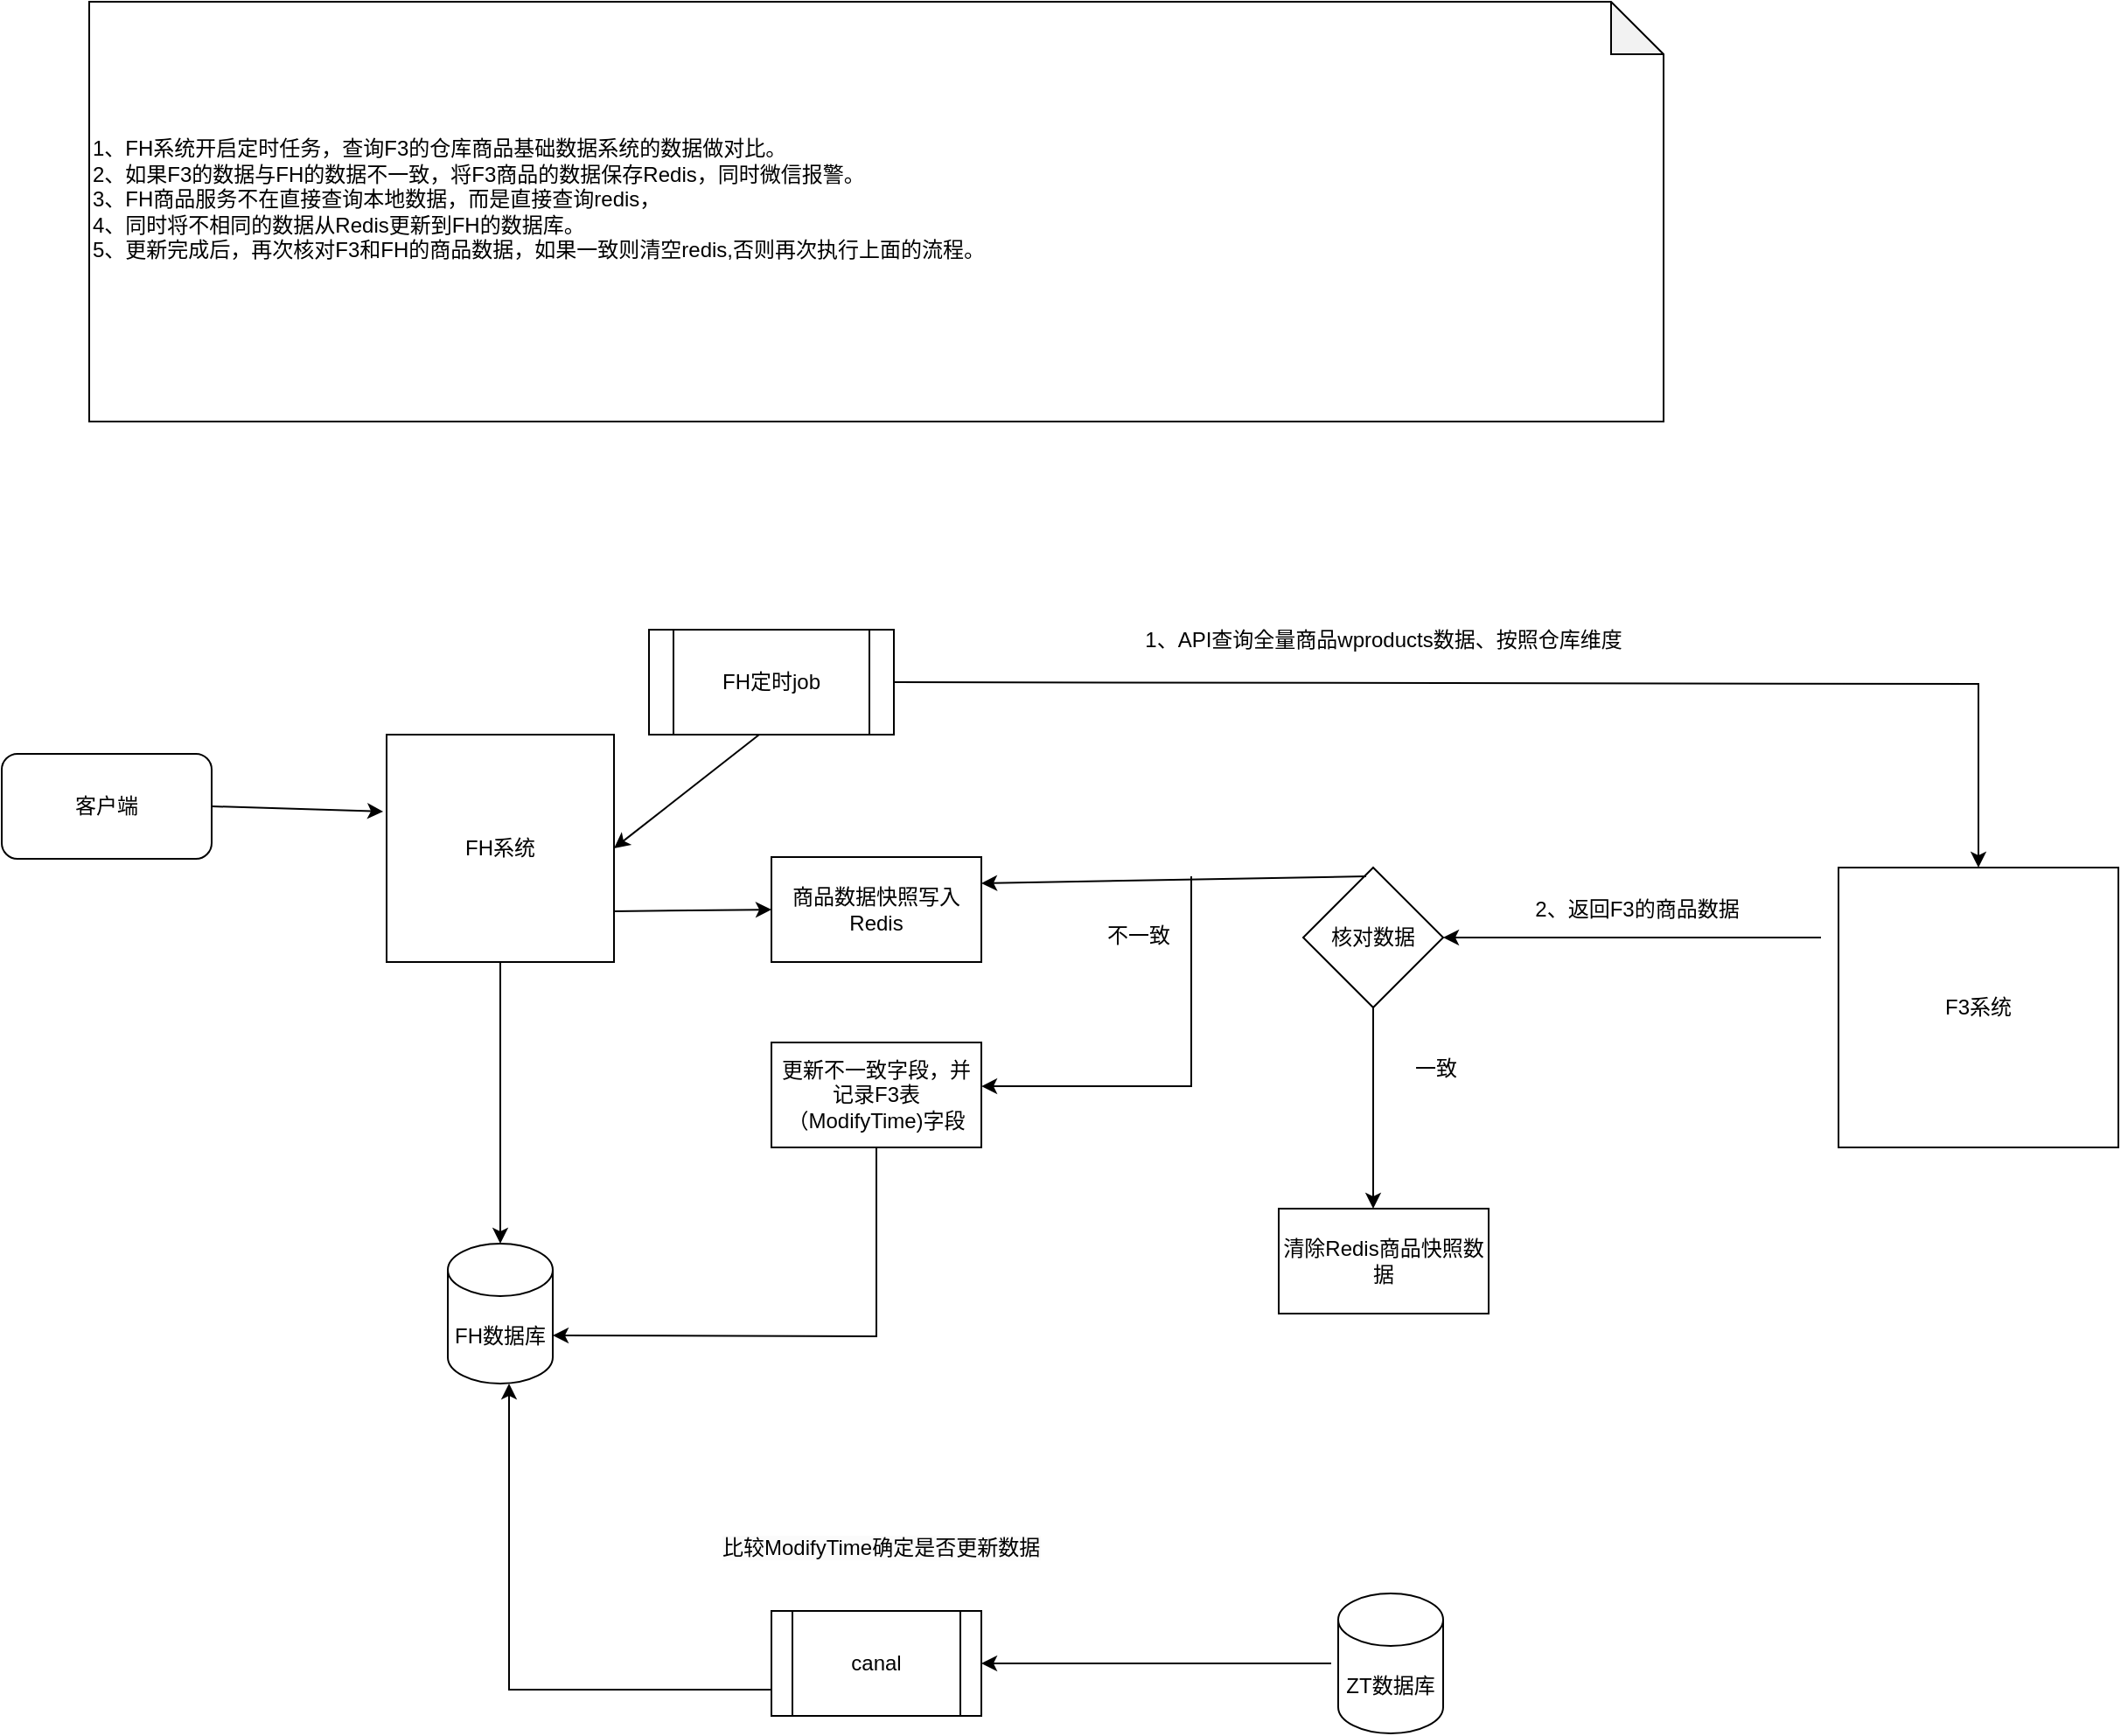 <mxfile version="24.3.1" type="github">
  <diagram name="第 1 页" id="SwOGUWTqTxj4O2KYx5Az">
    <mxGraphModel dx="2261" dy="1915" grid="1" gridSize="10" guides="1" tooltips="1" connect="1" arrows="1" fold="1" page="1" pageScale="1" pageWidth="827" pageHeight="1169" math="0" shadow="0">
      <root>
        <mxCell id="0" />
        <mxCell id="1" parent="0" />
        <mxCell id="I23bi3BN3UNWPdhFbxeZ-1" value="FH系统" style="whiteSpace=wrap;html=1;aspect=fixed;" parent="1" vertex="1">
          <mxGeometry x="-150" y="149" width="130" height="130" as="geometry" />
        </mxCell>
        <mxCell id="I23bi3BN3UNWPdhFbxeZ-2" value="FH数据库" style="shape=cylinder3;whiteSpace=wrap;html=1;boundedLbl=1;backgroundOutline=1;size=15;" parent="1" vertex="1">
          <mxGeometry x="-115" y="440" width="60" height="80" as="geometry" />
        </mxCell>
        <mxCell id="I23bi3BN3UNWPdhFbxeZ-3" value="F3系统" style="whiteSpace=wrap;html=1;aspect=fixed;" parent="1" vertex="1">
          <mxGeometry x="680" y="225" width="160" height="160" as="geometry" />
        </mxCell>
        <mxCell id="I23bi3BN3UNWPdhFbxeZ-5" value="" style="endArrow=classic;html=1;rounded=0;exitX=0.5;exitY=1;exitDx=0;exitDy=0;entryX=0.5;entryY=0;entryDx=0;entryDy=0;entryPerimeter=0;" parent="1" source="I23bi3BN3UNWPdhFbxeZ-1" target="I23bi3BN3UNWPdhFbxeZ-2" edge="1">
          <mxGeometry width="50" height="50" relative="1" as="geometry">
            <mxPoint x="370" y="370" as="sourcePoint" />
            <mxPoint x="420" y="320" as="targetPoint" />
          </mxGeometry>
        </mxCell>
        <mxCell id="I23bi3BN3UNWPdhFbxeZ-6" value="FH定时job" style="shape=process;whiteSpace=wrap;html=1;backgroundOutline=1;" parent="1" vertex="1">
          <mxGeometry y="89" width="140" height="60" as="geometry" />
        </mxCell>
        <mxCell id="I23bi3BN3UNWPdhFbxeZ-7" value="" style="endArrow=classic;html=1;rounded=0;entryX=0.5;entryY=0;entryDx=0;entryDy=0;exitX=1;exitY=0.5;exitDx=0;exitDy=0;" parent="1" source="I23bi3BN3UNWPdhFbxeZ-6" target="I23bi3BN3UNWPdhFbxeZ-3" edge="1">
          <mxGeometry width="50" height="50" relative="1" as="geometry">
            <mxPoint x="370" y="140" as="sourcePoint" />
            <mxPoint x="580" y="140" as="targetPoint" />
            <Array as="points">
              <mxPoint x="760" y="120" />
            </Array>
          </mxGeometry>
        </mxCell>
        <mxCell id="I23bi3BN3UNWPdhFbxeZ-8" value="1、API查询全量商品wproducts数据、按照仓库维度" style="text;html=1;align=center;verticalAlign=middle;whiteSpace=wrap;rounded=0;" parent="1" vertex="1">
          <mxGeometry x="270" y="80" width="300" height="30" as="geometry" />
        </mxCell>
        <mxCell id="I23bi3BN3UNWPdhFbxeZ-9" value="" style="endArrow=classic;html=1;rounded=0;exitX=0.45;exitY=1;exitDx=0;exitDy=0;exitPerimeter=0;entryX=1;entryY=0.5;entryDx=0;entryDy=0;" parent="1" source="I23bi3BN3UNWPdhFbxeZ-6" target="I23bi3BN3UNWPdhFbxeZ-1" edge="1">
          <mxGeometry width="50" height="50" relative="1" as="geometry">
            <mxPoint x="420" y="270" as="sourcePoint" />
            <mxPoint x="470" y="220" as="targetPoint" />
          </mxGeometry>
        </mxCell>
        <mxCell id="I23bi3BN3UNWPdhFbxeZ-10" value="客户端" style="rounded=1;whiteSpace=wrap;html=1;" parent="1" vertex="1">
          <mxGeometry x="-370" y="160" width="120" height="60" as="geometry" />
        </mxCell>
        <mxCell id="I23bi3BN3UNWPdhFbxeZ-11" value="" style="endArrow=classic;html=1;rounded=0;exitX=1;exitY=0.5;exitDx=0;exitDy=0;entryX=-0.015;entryY=0.338;entryDx=0;entryDy=0;entryPerimeter=0;" parent="1" source="I23bi3BN3UNWPdhFbxeZ-10" target="I23bi3BN3UNWPdhFbxeZ-1" edge="1">
          <mxGeometry width="50" height="50" relative="1" as="geometry">
            <mxPoint x="160" y="380" as="sourcePoint" />
            <mxPoint x="210" y="330" as="targetPoint" />
          </mxGeometry>
        </mxCell>
        <mxCell id="I23bi3BN3UNWPdhFbxeZ-12" value="核对数据" style="rhombus;whiteSpace=wrap;html=1;" parent="1" vertex="1">
          <mxGeometry x="374" y="225" width="80" height="80" as="geometry" />
        </mxCell>
        <mxCell id="I23bi3BN3UNWPdhFbxeZ-13" value="" style="endArrow=classic;html=1;rounded=0;entryX=1;entryY=0.5;entryDx=0;entryDy=0;" parent="1" target="I23bi3BN3UNWPdhFbxeZ-12" edge="1">
          <mxGeometry width="50" height="50" relative="1" as="geometry">
            <mxPoint x="670" y="265" as="sourcePoint" />
            <mxPoint x="670" y="290" as="targetPoint" />
          </mxGeometry>
        </mxCell>
        <mxCell id="I23bi3BN3UNWPdhFbxeZ-14" value="" style="endArrow=classic;html=1;rounded=0;entryX=1;entryY=0.25;entryDx=0;entryDy=0;" parent="1" target="I23bi3BN3UNWPdhFbxeZ-19" edge="1">
          <mxGeometry width="50" height="50" relative="1" as="geometry">
            <mxPoint x="410" y="230" as="sourcePoint" />
            <mxPoint x="220" y="230" as="targetPoint" />
          </mxGeometry>
        </mxCell>
        <mxCell id="I23bi3BN3UNWPdhFbxeZ-16" value="" style="endArrow=classic;html=1;rounded=0;exitX=0.5;exitY=1;exitDx=0;exitDy=0;" parent="1" source="I23bi3BN3UNWPdhFbxeZ-12" edge="1">
          <mxGeometry width="50" height="50" relative="1" as="geometry">
            <mxPoint x="360" y="380" as="sourcePoint" />
            <mxPoint x="414" y="420" as="targetPoint" />
          </mxGeometry>
        </mxCell>
        <mxCell id="I23bi3BN3UNWPdhFbxeZ-17" value="一致" style="text;html=1;align=center;verticalAlign=middle;whiteSpace=wrap;rounded=0;" parent="1" vertex="1">
          <mxGeometry x="420" y="325" width="60" height="30" as="geometry" />
        </mxCell>
        <mxCell id="I23bi3BN3UNWPdhFbxeZ-18" value="不一致" style="text;html=1;align=center;verticalAlign=middle;whiteSpace=wrap;rounded=0;" parent="1" vertex="1">
          <mxGeometry x="250" y="249" width="60" height="30" as="geometry" />
        </mxCell>
        <mxCell id="I23bi3BN3UNWPdhFbxeZ-19" value="商品数据快照写入Redis" style="rounded=0;whiteSpace=wrap;html=1;" parent="1" vertex="1">
          <mxGeometry x="70" y="219" width="120" height="60" as="geometry" />
        </mxCell>
        <mxCell id="I23bi3BN3UNWPdhFbxeZ-21" value="" style="endArrow=classic;html=1;rounded=0;entryX=0;entryY=0.5;entryDx=0;entryDy=0;" parent="1" target="I23bi3BN3UNWPdhFbxeZ-19" edge="1">
          <mxGeometry width="50" height="50" relative="1" as="geometry">
            <mxPoint x="-20" y="250" as="sourcePoint" />
            <mxPoint x="30" y="200" as="targetPoint" />
          </mxGeometry>
        </mxCell>
        <mxCell id="I23bi3BN3UNWPdhFbxeZ-22" value="更新不一致字段，并记录F3表（ModifyTime)字段" style="rounded=0;whiteSpace=wrap;html=1;" parent="1" vertex="1">
          <mxGeometry x="70" y="325" width="120" height="60" as="geometry" />
        </mxCell>
        <mxCell id="I23bi3BN3UNWPdhFbxeZ-23" value="" style="endArrow=classic;html=1;rounded=0;entryX=1;entryY=0.417;entryDx=0;entryDy=0;entryPerimeter=0;" parent="1" target="I23bi3BN3UNWPdhFbxeZ-22" edge="1">
          <mxGeometry width="50" height="50" relative="1" as="geometry">
            <mxPoint x="310" y="230" as="sourcePoint" />
            <mxPoint x="320" y="330" as="targetPoint" />
            <Array as="points">
              <mxPoint x="310" y="350" />
            </Array>
          </mxGeometry>
        </mxCell>
        <mxCell id="I23bi3BN3UNWPdhFbxeZ-24" value="" style="endArrow=classic;html=1;rounded=0;entryX=1;entryY=0;entryDx=0;entryDy=52.5;entryPerimeter=0;exitX=0.5;exitY=1;exitDx=0;exitDy=0;" parent="1" source="I23bi3BN3UNWPdhFbxeZ-22" target="I23bi3BN3UNWPdhFbxeZ-2" edge="1">
          <mxGeometry width="50" height="50" relative="1" as="geometry">
            <mxPoint x="30" y="520" as="sourcePoint" />
            <mxPoint x="150" y="420" as="targetPoint" />
            <Array as="points">
              <mxPoint x="130" y="493" />
            </Array>
          </mxGeometry>
        </mxCell>
        <mxCell id="I23bi3BN3UNWPdhFbxeZ-25" value="清除Redis商品快照数据" style="rounded=0;whiteSpace=wrap;html=1;" parent="1" vertex="1">
          <mxGeometry x="360" y="420" width="120" height="60" as="geometry" />
        </mxCell>
        <mxCell id="I23bi3BN3UNWPdhFbxeZ-29" value="&lt;span style=&quot;color: rgb(0, 0, 0); font-family: Helvetica; font-size: 12px; font-style: normal; font-variant-ligatures: normal; font-variant-caps: normal; font-weight: 400; letter-spacing: normal; orphans: 2; text-align: center; text-indent: 0px; text-transform: none; widows: 2; word-spacing: 0px; -webkit-text-stroke-width: 0px; white-space: normal; background-color: rgb(251, 251, 251); text-decoration-thickness: initial; text-decoration-style: initial; text-decoration-color: initial; display: inline !important; float: none;&quot;&gt;比较ModifyTime确定是否更新数据&lt;/span&gt;" style="text;whiteSpace=wrap;html=1;" parent="1" vertex="1">
          <mxGeometry x="40" y="600" width="220" height="40" as="geometry" />
        </mxCell>
        <mxCell id="I23bi3BN3UNWPdhFbxeZ-30" value="canal" style="shape=process;whiteSpace=wrap;html=1;backgroundOutline=1;" parent="1" vertex="1">
          <mxGeometry x="70" y="650" width="120" height="60" as="geometry" />
        </mxCell>
        <mxCell id="I23bi3BN3UNWPdhFbxeZ-31" value="" style="endArrow=classic;html=1;rounded=0;entryX=1;entryY=0.5;entryDx=0;entryDy=0;exitX=0;exitY=0.5;exitDx=0;exitDy=0;" parent="1" target="I23bi3BN3UNWPdhFbxeZ-30" edge="1">
          <mxGeometry width="50" height="50" relative="1" as="geometry">
            <mxPoint x="390" y="680" as="sourcePoint" />
            <mxPoint x="350" y="690" as="targetPoint" />
          </mxGeometry>
        </mxCell>
        <mxCell id="I23bi3BN3UNWPdhFbxeZ-32" value="" style="endArrow=classic;html=1;rounded=0;exitX=0;exitY=0.75;exitDx=0;exitDy=0;" parent="1" source="I23bi3BN3UNWPdhFbxeZ-30" edge="1">
          <mxGeometry width="50" height="50" relative="1" as="geometry">
            <mxPoint x="-130" y="570" as="sourcePoint" />
            <mxPoint x="-80" y="520" as="targetPoint" />
            <Array as="points">
              <mxPoint x="-80" y="695" />
            </Array>
          </mxGeometry>
        </mxCell>
        <mxCell id="I23bi3BN3UNWPdhFbxeZ-33" value="ZT数据库" style="shape=cylinder3;whiteSpace=wrap;html=1;boundedLbl=1;backgroundOutline=1;size=15;" parent="1" vertex="1">
          <mxGeometry x="394" y="640" width="60" height="80" as="geometry" />
        </mxCell>
        <mxCell id="I23bi3BN3UNWPdhFbxeZ-34" value="&lt;div&gt;&lt;div&gt;&lt;div&gt;1、FH系统开启定时任务，查询F3的仓库商品基础数据系统的数据做对比。&lt;/div&gt;&lt;div&gt;2、如果F3的数据与FH的数据不一致，将F3商品的数据保存Redis，同时微信报警。&lt;/div&gt;&lt;div&gt;3、FH商品服务不在直接查询本地数据，而是直接查询redis，&lt;/div&gt;&lt;div&gt;4、同时将不相同的数据从Redis更新到FH的数据库。&lt;/div&gt;&lt;div&gt;5、更新完成后，再次核对F3和FH的商品数据，如果一致则清空redis,否则再次执行上面的流程。&lt;/div&gt;&lt;/div&gt;&lt;/div&gt;&lt;div&gt;&lt;br&gt;&lt;/div&gt;" style="shape=note;whiteSpace=wrap;html=1;backgroundOutline=1;darkOpacity=0.05;align=left;" parent="1" vertex="1">
          <mxGeometry x="-320" y="-270" width="900" height="240" as="geometry" />
        </mxCell>
        <mxCell id="I23bi3BN3UNWPdhFbxeZ-35" value="2、返回F3的商品数据" style="text;html=1;align=center;verticalAlign=middle;whiteSpace=wrap;rounded=0;" parent="1" vertex="1">
          <mxGeometry x="480" y="234" width="170" height="30" as="geometry" />
        </mxCell>
      </root>
    </mxGraphModel>
  </diagram>
</mxfile>
